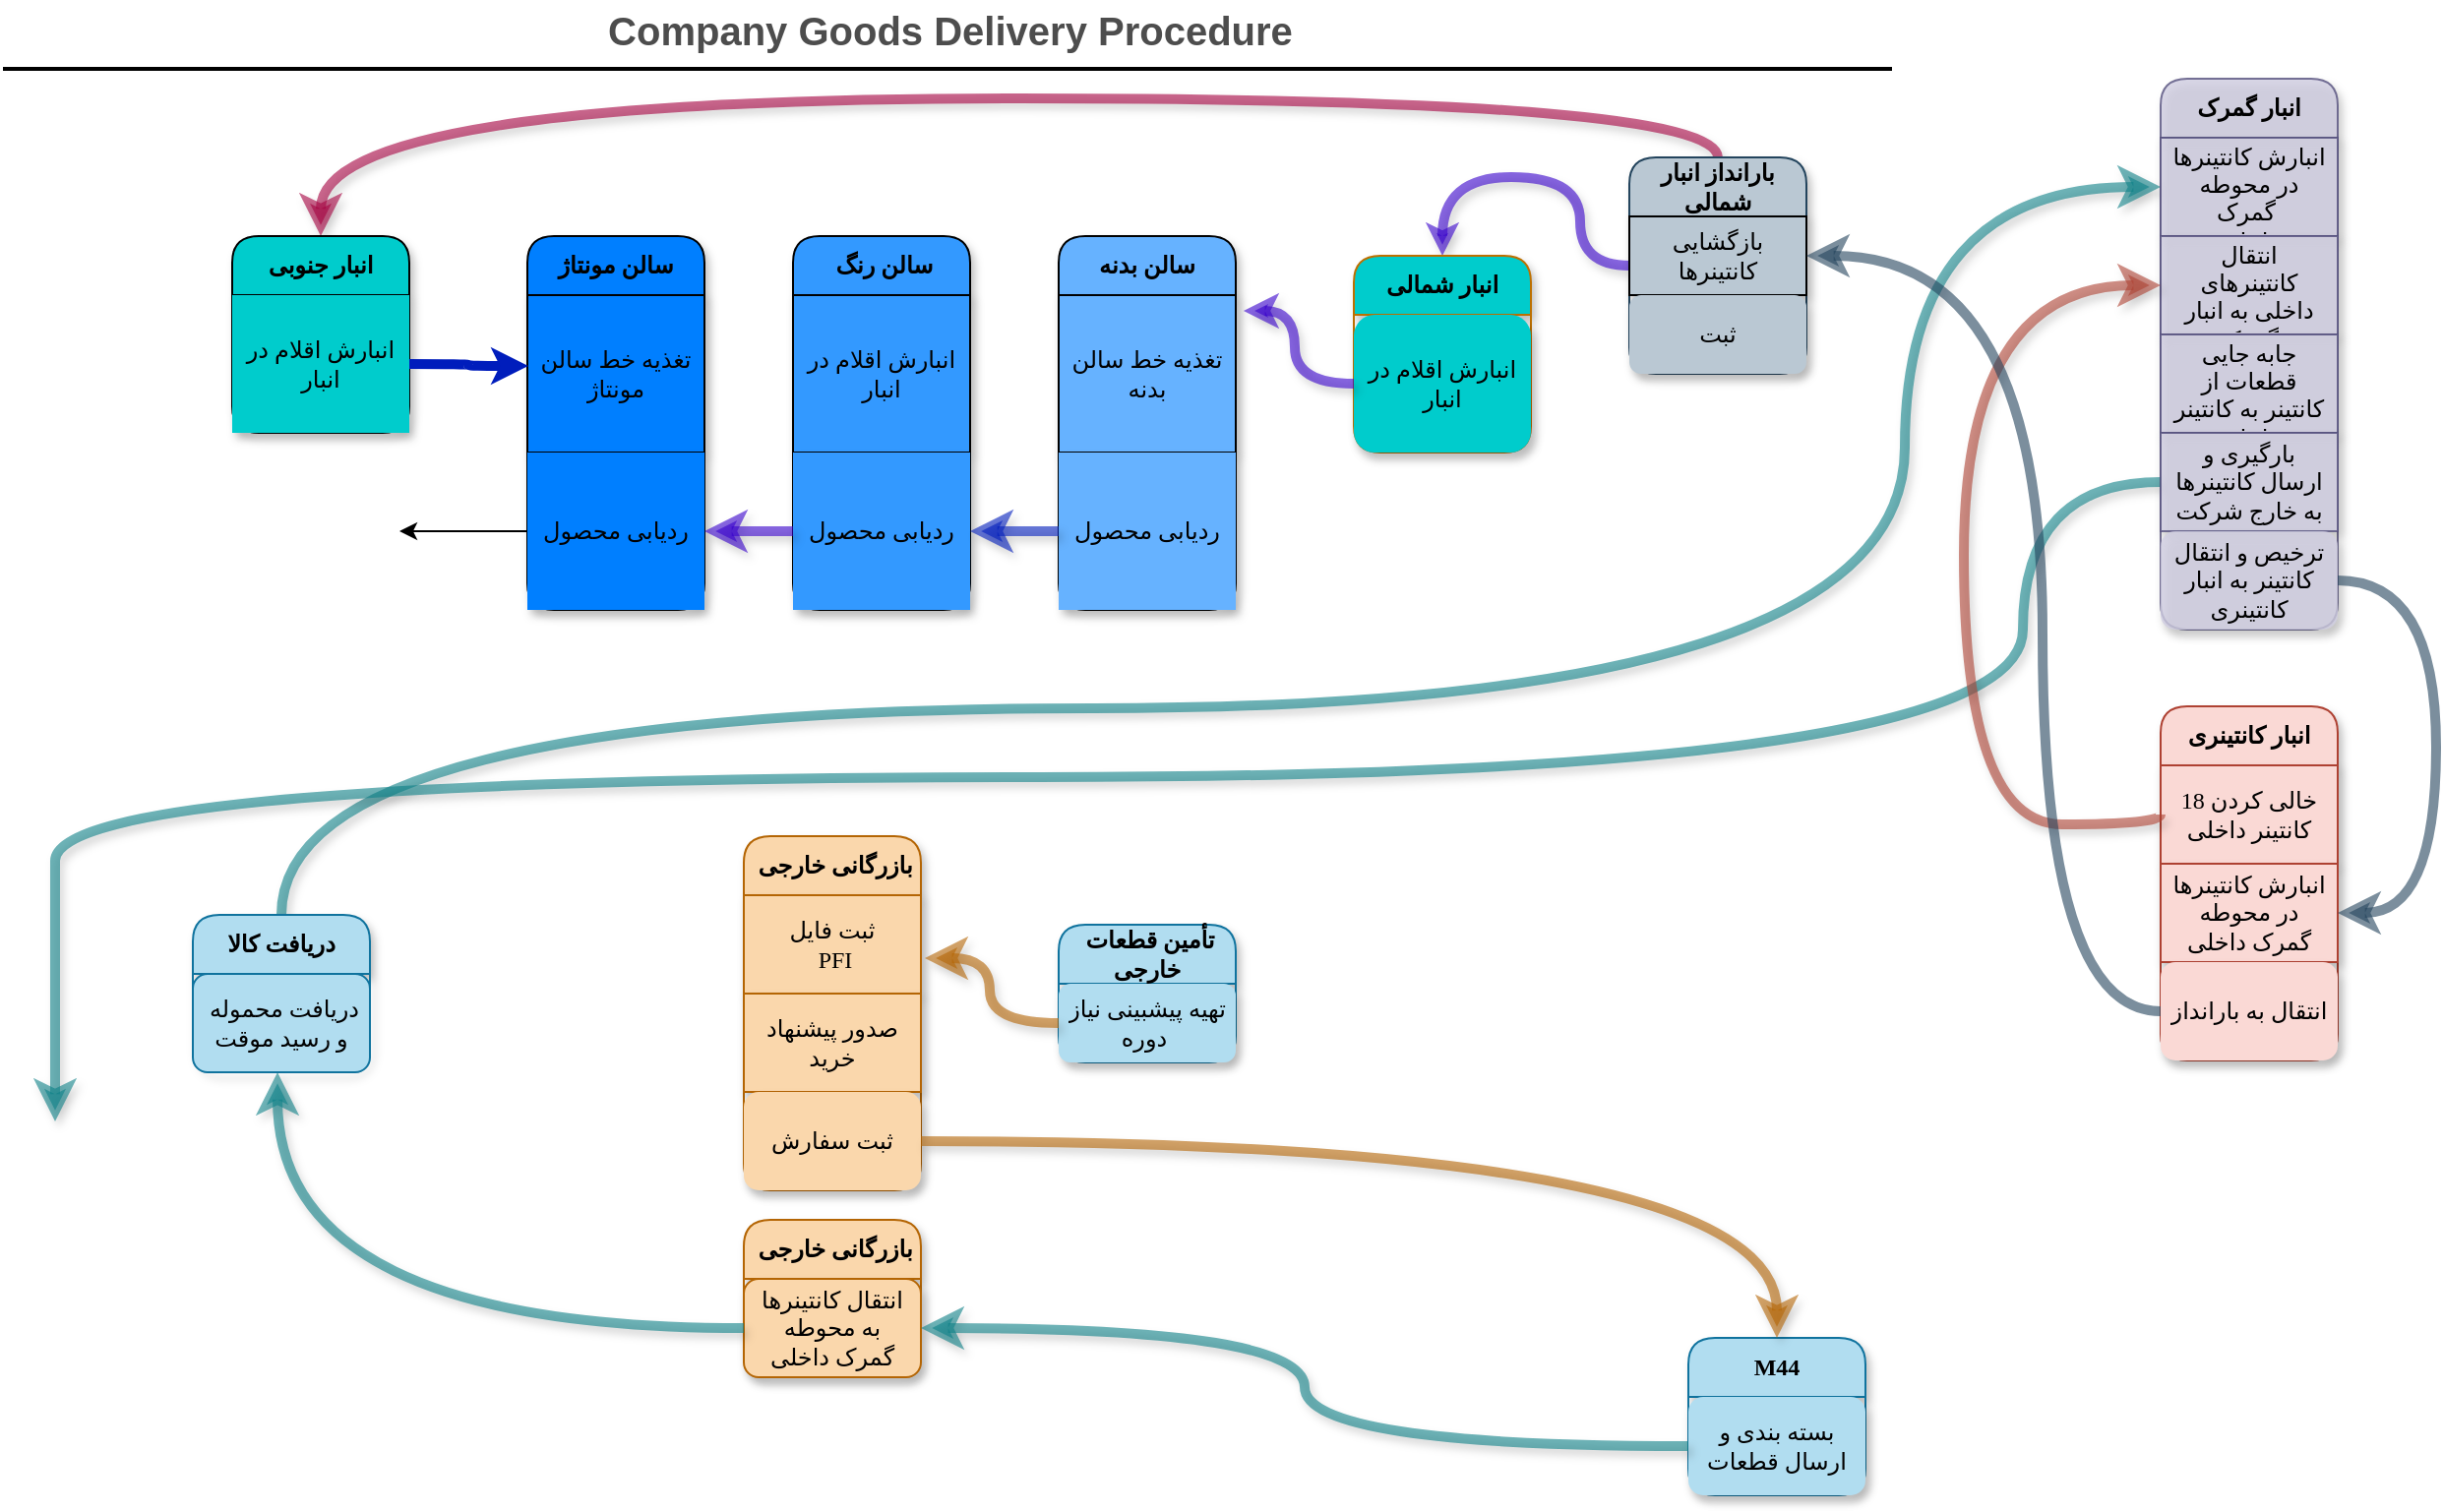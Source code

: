 <mxfile version="24.7.7">
  <diagram id="C2fSY1v2SiZeoUbDoYyL" name="Page-1">
    <mxGraphModel dx="1114" dy="572" grid="1" gridSize="10" guides="1" tooltips="1" connect="1" arrows="1" fold="1" page="1" pageScale="1" pageWidth="1169" pageHeight="827" math="0" shadow="0">
      <root>
        <mxCell id="0" />
        <mxCell id="1" parent="0" />
        <mxCell id="3ne1QswCM8ZiEu4GHsYG-31" value="Company Goods Delivery Procedure" style="text;html=1;strokeColor=none;fillColor=none;align=center;verticalAlign=middle;whiteSpace=wrap;rounded=0;fontStyle=1;fontSize=20;fontColor=#4D4D4D;" parent="1" vertex="1">
          <mxGeometry x="189.5" y="50" width="790" height="30" as="geometry" />
        </mxCell>
        <mxCell id="3ne1QswCM8ZiEu4GHsYG-32" value="" style="line;strokeWidth=2;html=1;fontSize=20;fontColor=#4D4D4D;" parent="1" vertex="1">
          <mxGeometry x="103.5" y="80" width="960" height="10" as="geometry" />
        </mxCell>
        <mxCell id="AEj7Rj_eL6BV5jfszyMK-55" style="edgeStyle=orthogonalEdgeStyle;rounded=0;orthogonalLoop=1;jettySize=auto;html=1;curved=1;strokeWidth=5;fillColor=#b0e3e6;strokeColor=#0e8088;opacity=60;shadow=1;entryX=0;entryY=0.5;entryDx=0;entryDy=0;exitX=0.5;exitY=0;exitDx=0;exitDy=0;" edge="1" parent="1" source="CTi8w1WEokJW1-Tsi8km-3" target="CTi8w1WEokJW1-Tsi8km-13">
          <mxGeometry relative="1" as="geometry">
            <mxPoint x="160" y="500" as="sourcePoint" />
            <mxPoint x="1180" y="160" as="targetPoint" />
            <Array as="points">
              <mxPoint x="245" y="410" />
              <mxPoint x="1070" y="410" />
              <mxPoint x="1070" y="145" />
            </Array>
          </mxGeometry>
        </mxCell>
        <mxCell id="CTi8w1WEokJW1-Tsi8km-3" value="&lt;span style=&quot;font-family: Vazirmatn; font-weight: 700;&quot;&gt;دریافت کالا&lt;/span&gt;" style="swimlane;fontStyle=0;childLayout=stackLayout;horizontal=1;startSize=30;horizontalStack=0;resizeParent=1;resizeParentMax=0;resizeLast=0;collapsible=1;marginBottom=0;whiteSpace=wrap;html=1;rounded=1;fillColor=#b1ddf0;strokeColor=#10739e;swimlaneFillColor=none;shadow=1;" parent="1" vertex="1">
          <mxGeometry x="200.0" y="515" width="90" height="80" as="geometry" />
        </mxCell>
        <mxCell id="CTi8w1WEokJW1-Tsi8km-4" value="&lt;span style=&quot;font-family: Vazirmatn;&quot;&gt;دریافت محموله&amp;nbsp; و رسید موقت&lt;/span&gt;" style="text;strokeColor=#10739e;fillColor=#b1ddf0;align=center;verticalAlign=middle;spacingLeft=4;spacingRight=4;overflow=hidden;points=[[0,0.5],[1,0.5]];portConstraint=eastwest;rotatable=0;whiteSpace=wrap;html=1;swimlaneFillColor=none;rounded=1;" parent="CTi8w1WEokJW1-Tsi8km-3" vertex="1">
          <mxGeometry y="30" width="90" height="50" as="geometry" />
        </mxCell>
        <mxCell id="CTi8w1WEokJW1-Tsi8km-12" value="&lt;font&gt;&lt;b&gt;انبار گمرک&lt;/b&gt;&lt;/font&gt;" style="swimlane;fontStyle=0;childLayout=stackLayout;horizontal=1;startSize=30;horizontalStack=0;resizeParent=1;resizeParentMax=0;resizeLast=0;collapsible=1;marginBottom=0;whiteSpace=wrap;html=1;rounded=1;fontFamily=Vazirmatn;fontSource=https%3A%2F%2Ffonts.googleapis.com%2Fcss%3Ffamily%3DVazirmatn;fillColor=#d0cee2;strokeColor=#56517e;shadow=1;glass=0;opacity=80;" parent="1" vertex="1">
          <mxGeometry x="1200" y="90" width="90" height="280" as="geometry">
            <mxRectangle x="860" y="450" width="90" height="30" as="alternateBounds" />
          </mxGeometry>
        </mxCell>
        <mxCell id="CTi8w1WEokJW1-Tsi8km-13" value="&lt;font&gt;انبارش کانتینرها در محوطه گمرک&amp;nbsp;&lt;/font&gt;&lt;div&gt;&lt;font&gt;داخلی&lt;/font&gt;&lt;/div&gt;&lt;div&gt;&lt;br&gt;&lt;/div&gt;" style="text;strokeColor=#56517e;fillColor=#d0cee2;align=center;verticalAlign=middle;spacingLeft=4;spacingRight=4;overflow=hidden;points=[[0,0.5],[1,0.5]];portConstraint=eastwest;rotatable=0;whiteSpace=wrap;html=1;fontFamily=Vazirmatn;fontSource=https%3A%2F%2Ffonts.googleapis.com%2Fcss%3Ffamily%3DVazirmatn;shadow=1;glass=0;rounded=0;opacity=80;" parent="CTi8w1WEokJW1-Tsi8km-12" vertex="1">
          <mxGeometry y="30" width="90" height="50" as="geometry" />
        </mxCell>
        <mxCell id="AEj7Rj_eL6BV5jfszyMK-1" value="انتقال کانتینرهای داخلی به انبار گمرک" style="text;strokeColor=#56517e;fillColor=#d0cee2;align=center;verticalAlign=middle;spacingLeft=4;spacingRight=4;overflow=hidden;points=[[0,0.5],[1,0.5]];portConstraint=eastwest;rotatable=0;whiteSpace=wrap;html=1;fontFamily=Vazirmatn;fontSource=https%3A%2F%2Ffonts.googleapis.com%2Fcss%3Ffamily%3DVazirmatn;shadow=1;glass=0;rounded=0;opacity=80;" vertex="1" parent="CTi8w1WEokJW1-Tsi8km-12">
          <mxGeometry y="80" width="90" height="50" as="geometry" />
        </mxCell>
        <mxCell id="AEj7Rj_eL6BV5jfszyMK-2" value="جابه جایی قطعات از کانتینر به کانتینر داخلی" style="text;strokeColor=#56517e;fillColor=#d0cee2;align=center;verticalAlign=middle;spacingLeft=4;spacingRight=4;overflow=hidden;points=[[0,0.5],[1,0.5]];portConstraint=eastwest;rotatable=0;whiteSpace=wrap;html=1;fontFamily=Vazirmatn;fontSource=https%3A%2F%2Ffonts.googleapis.com%2Fcss%3Ffamily%3DVazirmatn;shadow=1;glass=0;rounded=0;opacity=80;" vertex="1" parent="CTi8w1WEokJW1-Tsi8km-12">
          <mxGeometry y="130" width="90" height="50" as="geometry" />
        </mxCell>
        <mxCell id="AEj7Rj_eL6BV5jfszyMK-8" style="edgeStyle=orthogonalEdgeStyle;rounded=0;orthogonalLoop=1;jettySize=auto;html=1;exitX=0;exitY=0.5;exitDx=0;exitDy=0;curved=1;strokeWidth=5;shadow=1;fillColor=#b0e3e6;strokeColor=#0e8088;opacity=60;" edge="1" parent="CTi8w1WEokJW1-Tsi8km-12" source="AEj7Rj_eL6BV5jfszyMK-3">
          <mxGeometry relative="1" as="geometry">
            <mxPoint x="-1070" y="530" as="targetPoint" />
            <Array as="points">
              <mxPoint x="-70" y="205" />
              <mxPoint x="-70" y="355" />
              <mxPoint x="-1070" y="355" />
              <mxPoint x="-1070" y="440" />
            </Array>
          </mxGeometry>
        </mxCell>
        <mxCell id="AEj7Rj_eL6BV5jfszyMK-3" value="بارگیری و ارسال کانتینرها به خارج شرکت" style="text;strokeColor=#56517e;fillColor=#d0cee2;align=center;verticalAlign=middle;spacingLeft=4;spacingRight=4;overflow=hidden;points=[[0,0.5],[1,0.5]];portConstraint=eastwest;rotatable=0;whiteSpace=wrap;html=1;fontFamily=Vazirmatn;fontSource=https%3A%2F%2Ffonts.googleapis.com%2Fcss%3Ffamily%3DVazirmatn;shadow=1;glass=0;rounded=0;opacity=80;" vertex="1" parent="CTi8w1WEokJW1-Tsi8km-12">
          <mxGeometry y="180" width="90" height="50" as="geometry" />
        </mxCell>
        <mxCell id="AEj7Rj_eL6BV5jfszyMK-9" value="ترخیص و انتقال کانتینر به انبار کانتینری" style="text;strokeColor=none;fillColor=#d0cee2;align=center;verticalAlign=middle;spacingLeft=4;spacingRight=4;overflow=hidden;points=[[0,0.5],[1,0.5]];portConstraint=eastwest;rotatable=0;whiteSpace=wrap;html=1;fontFamily=Vazirmatn;fontSource=https%3A%2F%2Ffonts.googleapis.com%2Fcss%3Ffamily%3DVazirmatn;shadow=1;glass=0;rounded=1;opacity=80;" vertex="1" parent="CTi8w1WEokJW1-Tsi8km-12">
          <mxGeometry y="230" width="90" height="50" as="geometry" />
        </mxCell>
        <mxCell id="CTi8w1WEokJW1-Tsi8km-20" value="&lt;font&gt;&lt;b&gt;انبار کانتینری&lt;/b&gt;&lt;/font&gt;" style="swimlane;fontStyle=0;childLayout=stackLayout;horizontal=1;startSize=30;horizontalStack=0;resizeParent=1;resizeParentMax=0;resizeLast=0;collapsible=1;marginBottom=0;whiteSpace=wrap;html=1;rounded=1;fontFamily=Vazirmatn;fontSource=https%3A%2F%2Ffonts.googleapis.com%2Fcss%3Ffamily%3DVazirmatn;fillColor=#fad9d5;strokeColor=#ae4132;shadow=1;" parent="1" vertex="1">
          <mxGeometry x="1200" y="409" width="90" height="180" as="geometry">
            <mxRectangle x="860" y="450" width="90" height="30" as="alternateBounds" />
          </mxGeometry>
        </mxCell>
        <mxCell id="AEj7Rj_eL6BV5jfszyMK-4" value="خالی کردن 18 کانتینر داخلی" style="text;strokeColor=#ae4132;fillColor=#fad9d5;align=center;verticalAlign=middle;spacingLeft=4;spacingRight=4;overflow=hidden;points=[[0,0.5],[1,0.5]];portConstraint=eastwest;rotatable=0;whiteSpace=wrap;html=1;fontFamily=Vazirmatn;fontSource=https%3A%2F%2Ffonts.googleapis.com%2Fcss%3Ffamily%3DVazirmatn;rounded=0;shadow=1;" vertex="1" parent="CTi8w1WEokJW1-Tsi8km-20">
          <mxGeometry y="30" width="90" height="50" as="geometry" />
        </mxCell>
        <mxCell id="CTi8w1WEokJW1-Tsi8km-21" value="&lt;font&gt;انبارش کانتینرها در محوطه گمرک داخلی&lt;/font&gt;" style="text;strokeColor=#ae4132;fillColor=#fad9d5;align=center;verticalAlign=middle;spacingLeft=4;spacingRight=4;overflow=hidden;points=[[0,0.5],[1,0.5]];portConstraint=eastwest;rotatable=0;whiteSpace=wrap;html=1;fontFamily=Vazirmatn;fontSource=https%3A%2F%2Ffonts.googleapis.com%2Fcss%3Ffamily%3DVazirmatn;rounded=0;shadow=1;" parent="CTi8w1WEokJW1-Tsi8km-20" vertex="1">
          <mxGeometry y="80" width="90" height="50" as="geometry" />
        </mxCell>
        <mxCell id="AEj7Rj_eL6BV5jfszyMK-11" value="انتقال به بارانداز" style="text;strokeColor=none;fillColor=#fad9d5;align=center;verticalAlign=middle;spacingLeft=4;spacingRight=4;overflow=hidden;points=[[0,0.5],[1,0.5]];portConstraint=eastwest;rotatable=0;whiteSpace=wrap;html=1;fontFamily=Vazirmatn;fontSource=https%3A%2F%2Ffonts.googleapis.com%2Fcss%3Ffamily%3DVazirmatn;rounded=1;shadow=1;" vertex="1" parent="CTi8w1WEokJW1-Tsi8km-20">
          <mxGeometry y="130" width="90" height="50" as="geometry" />
        </mxCell>
        <mxCell id="AEj7Rj_eL6BV5jfszyMK-12" style="edgeStyle=orthogonalEdgeStyle;rounded=0;orthogonalLoop=1;jettySize=auto;html=1;exitX=0.5;exitY=0;exitDx=0;exitDy=0;entryX=0.5;entryY=0;entryDx=0;entryDy=0;curved=1;fillColor=#d80073;strokeColor=#A50040;opacity=60;strokeWidth=5;shadow=1;" edge="1" parent="1" source="CTi8w1WEokJW1-Tsi8km-24" target="CTi8w1WEokJW1-Tsi8km-31">
          <mxGeometry relative="1" as="geometry">
            <Array as="points">
              <mxPoint x="975" y="100" />
              <mxPoint x="265" y="100" />
            </Array>
          </mxGeometry>
        </mxCell>
        <mxCell id="AEj7Rj_eL6BV5jfszyMK-62" style="edgeStyle=orthogonalEdgeStyle;rounded=0;orthogonalLoop=1;jettySize=auto;html=1;entryX=0.5;entryY=0;entryDx=0;entryDy=0;curved=1;fillColor=#6a00ff;strokeColor=#3700CC;strokeWidth=5;endSize=1;opacity=60;shadow=1;" edge="1" parent="1" source="CTi8w1WEokJW1-Tsi8km-24" target="CTi8w1WEokJW1-Tsi8km-29">
          <mxGeometry relative="1" as="geometry">
            <Array as="points">
              <mxPoint x="905" y="185" />
              <mxPoint x="905" y="140" />
              <mxPoint x="835" y="140" />
            </Array>
          </mxGeometry>
        </mxCell>
        <mxCell id="CTi8w1WEokJW1-Tsi8km-24" value="&lt;font face=&quot;Vazirmatn&quot;&gt;&lt;b&gt;بارانداز انبار شمالی&lt;/b&gt;&lt;/font&gt;" style="swimlane;fontStyle=0;childLayout=stackLayout;horizontal=1;startSize=30;horizontalStack=0;resizeParent=1;resizeParentMax=0;resizeLast=0;collapsible=1;marginBottom=0;whiteSpace=wrap;html=1;rounded=1;fillColor=#bac8d3;strokeColor=#23445d;shadow=1;" parent="1" vertex="1">
          <mxGeometry x="930" y="130" width="90" height="110" as="geometry">
            <mxRectangle x="860" y="450" width="90" height="30" as="alternateBounds" />
          </mxGeometry>
        </mxCell>
        <mxCell id="CTi8w1WEokJW1-Tsi8km-25" value="&lt;font face=&quot;Vazirmatn&quot;&gt;بازگشایی کانتینرها&lt;/font&gt;" style="text;strokeColor=default;fillColor=#bac8d3;align=center;verticalAlign=middle;spacingLeft=4;spacingRight=4;overflow=hidden;points=[[0,0.5],[1,0.5]];portConstraint=eastwest;rotatable=0;whiteSpace=wrap;html=1;shadow=1;rounded=0;" parent="CTi8w1WEokJW1-Tsi8km-24" vertex="1">
          <mxGeometry y="30" width="90" height="40" as="geometry" />
        </mxCell>
        <mxCell id="AEj7Rj_eL6BV5jfszyMK-13" value="ثبت" style="text;strokeColor=none;fillColor=#bac8d3;align=center;verticalAlign=middle;spacingLeft=4;spacingRight=4;overflow=hidden;points=[[0,0.5],[1,0.5]];portConstraint=eastwest;rotatable=0;whiteSpace=wrap;html=1;rounded=1;fontFamily=Vazirmatn;fontSource=https%3A%2F%2Ffonts.googleapis.com%2Fcss%3Ffamily%3DVazirmatn;shadow=1;" vertex="1" parent="CTi8w1WEokJW1-Tsi8km-24">
          <mxGeometry y="70" width="90" height="40" as="geometry" />
        </mxCell>
        <mxCell id="CTi8w1WEokJW1-Tsi8km-29" value="&lt;font face=&quot;Vazirmatn&quot;&gt;&lt;b&gt;انبار شمالی&lt;/b&gt;&lt;/font&gt;" style="swimlane;fontStyle=0;childLayout=stackLayout;horizontal=1;startSize=30;horizontalStack=0;resizeParent=1;resizeParentMax=0;resizeLast=0;collapsible=1;marginBottom=0;whiteSpace=wrap;html=1;rounded=1;fillColor=#00CCCC;strokeColor=#BD7000;fontColor=#000000;shadow=1;" parent="1" vertex="1">
          <mxGeometry x="790" y="180" width="90" height="100" as="geometry">
            <mxRectangle x="860" y="450" width="90" height="30" as="alternateBounds" />
          </mxGeometry>
        </mxCell>
        <mxCell id="CTi8w1WEokJW1-Tsi8km-30" value="&lt;font face=&quot;Vazirmatn&quot;&gt;انبارش اقلام در انبار&lt;/font&gt;" style="text;fillColor=#00CCCC;align=center;verticalAlign=middle;spacingLeft=4;spacingRight=4;overflow=hidden;points=[[0,0.5],[1,0.5]];portConstraint=eastwest;rotatable=0;whiteSpace=wrap;html=1;strokeColor=none;fontColor=#000000;rounded=1;shadow=1;" parent="CTi8w1WEokJW1-Tsi8km-29" vertex="1">
          <mxGeometry y="30" width="90" height="70" as="geometry" />
        </mxCell>
        <mxCell id="CTi8w1WEokJW1-Tsi8km-31" value="&lt;font face=&quot;Vazirmatn&quot;&gt;&lt;b&gt;انبار جنوبی&lt;/b&gt;&lt;/font&gt;" style="swimlane;fontStyle=0;childLayout=stackLayout;horizontal=1;startSize=30;horizontalStack=0;resizeParent=1;resizeParentMax=0;resizeLast=0;collapsible=1;marginBottom=0;whiteSpace=wrap;html=1;rounded=1;fillColor=#00CCCC;shadow=1;" parent="1" vertex="1">
          <mxGeometry x="220" y="170" width="90" height="100" as="geometry">
            <mxRectangle x="860" y="450" width="90" height="30" as="alternateBounds" />
          </mxGeometry>
        </mxCell>
        <mxCell id="CTi8w1WEokJW1-Tsi8km-32" value="&lt;font face=&quot;Vazirmatn&quot;&gt;انبارش اقلام در انبار&lt;/font&gt;" style="text;strokeColor=none;fillColor=#00CCCC;align=center;verticalAlign=middle;spacingLeft=4;spacingRight=4;overflow=hidden;points=[[0,0.5],[1,0.5]];portConstraint=eastwest;rotatable=0;whiteSpace=wrap;html=1;shadow=1;" parent="CTi8w1WEokJW1-Tsi8km-31" vertex="1">
          <mxGeometry y="30" width="90" height="70" as="geometry" />
        </mxCell>
        <mxCell id="CTi8w1WEokJW1-Tsi8km-48" value="&lt;font face=&quot;Vazirmatn&quot;&gt;&lt;b&gt;سالن مونتاژ&lt;/b&gt;&lt;/font&gt;" style="swimlane;fontStyle=0;childLayout=stackLayout;horizontal=1;startSize=30;horizontalStack=0;resizeParent=1;resizeParentMax=0;resizeLast=0;collapsible=1;marginBottom=0;whiteSpace=wrap;html=1;rounded=1;fillColor=#007FFF;shadow=1;" parent="1" vertex="1">
          <mxGeometry x="370" y="170" width="90" height="190" as="geometry">
            <mxRectangle x="860" y="450" width="90" height="30" as="alternateBounds" />
          </mxGeometry>
        </mxCell>
        <mxCell id="CTi8w1WEokJW1-Tsi8km-49" value="&lt;span style=&quot;font-family: Vazirmatn;&quot;&gt;تغذیه خط سالن مونتاژ&lt;/span&gt;" style="text;strokeColor=default;fillColor=#007FFF;align=center;verticalAlign=middle;spacingLeft=4;spacingRight=4;overflow=hidden;points=[[0,0.5],[1,0.5]];portConstraint=eastwest;rotatable=0;whiteSpace=wrap;html=1;shadow=1;" parent="CTi8w1WEokJW1-Tsi8km-48" vertex="1">
          <mxGeometry y="30" width="90" height="80" as="geometry" />
        </mxCell>
        <mxCell id="AEj7Rj_eL6BV5jfszyMK-54" style="edgeStyle=orthogonalEdgeStyle;rounded=0;orthogonalLoop=1;jettySize=auto;html=1;exitX=0;exitY=0.5;exitDx=0;exitDy=0;" edge="1" parent="CTi8w1WEokJW1-Tsi8km-48" source="AEj7Rj_eL6BV5jfszyMK-16">
          <mxGeometry relative="1" as="geometry">
            <mxPoint x="-65" y="150" as="targetPoint" />
          </mxGeometry>
        </mxCell>
        <mxCell id="AEj7Rj_eL6BV5jfszyMK-16" value="&lt;span style=&quot;font-family: Vazirmatn;&quot;&gt;ردیابی محصول&lt;/span&gt;" style="text;strokeColor=none;fillColor=#007FFF;align=center;verticalAlign=middle;spacingLeft=4;spacingRight=4;overflow=hidden;points=[[0,0.5],[1,0.5]];portConstraint=eastwest;rotatable=0;whiteSpace=wrap;html=1;shadow=1;" vertex="1" parent="CTi8w1WEokJW1-Tsi8km-48">
          <mxGeometry y="110" width="90" height="80" as="geometry" />
        </mxCell>
        <mxCell id="CTi8w1WEokJW1-Tsi8km-50" value="&lt;font face=&quot;Vazirmatn&quot;&gt;&lt;b&gt;&amp;nbsp;سالن رنگ&lt;/b&gt;&lt;/font&gt;" style="swimlane;fontStyle=0;childLayout=stackLayout;horizontal=1;startSize=30;horizontalStack=0;resizeParent=1;resizeParentMax=0;resizeLast=0;collapsible=1;marginBottom=0;whiteSpace=wrap;html=1;rounded=1;shadow=1;fillColor=#3399FF;" parent="1" vertex="1">
          <mxGeometry x="505" y="170" width="90" height="190" as="geometry">
            <mxRectangle x="860" y="450" width="90" height="30" as="alternateBounds" />
          </mxGeometry>
        </mxCell>
        <mxCell id="CTi8w1WEokJW1-Tsi8km-51" value="&lt;font face=&quot;Vazirmatn&quot;&gt;انبارش اقلام در انبار&lt;/font&gt;" style="text;strokeColor=default;fillColor=#3399FF;align=center;verticalAlign=middle;spacingLeft=4;spacingRight=4;overflow=hidden;points=[[0,0.5],[1,0.5]];portConstraint=eastwest;rotatable=0;whiteSpace=wrap;html=1;shadow=1;" parent="CTi8w1WEokJW1-Tsi8km-50" vertex="1">
          <mxGeometry y="30" width="90" height="80" as="geometry" />
        </mxCell>
        <mxCell id="AEj7Rj_eL6BV5jfszyMK-15" value="&lt;span style=&quot;font-family: Vazirmatn;&quot;&gt;ردیابی محصول&lt;/span&gt;" style="text;strokeColor=none;fillColor=#3399FF;align=center;verticalAlign=middle;spacingLeft=4;spacingRight=4;overflow=hidden;points=[[0,0.5],[1,0.5]];portConstraint=eastwest;rotatable=0;whiteSpace=wrap;html=1;shadow=1;" vertex="1" parent="CTi8w1WEokJW1-Tsi8km-50">
          <mxGeometry y="110" width="90" height="80" as="geometry" />
        </mxCell>
        <mxCell id="CTi8w1WEokJW1-Tsi8km-52" value="&lt;font face=&quot;Vazirmatn&quot;&gt;&lt;b&gt;سالن بدنه&lt;/b&gt;&lt;/font&gt;" style="swimlane;fontStyle=0;childLayout=stackLayout;horizontal=1;startSize=30;horizontalStack=0;resizeParent=1;resizeParentMax=0;resizeLast=0;collapsible=1;marginBottom=0;whiteSpace=wrap;html=1;rounded=1;fillColor=#66B2FF;shadow=1;" parent="1" vertex="1">
          <mxGeometry x="640" y="170" width="90" height="190" as="geometry">
            <mxRectangle x="860" y="450" width="90" height="30" as="alternateBounds" />
          </mxGeometry>
        </mxCell>
        <mxCell id="CTi8w1WEokJW1-Tsi8km-53" value="&lt;font face=&quot;Vazirmatn&quot;&gt;تغذیه خط سالن بدنه&lt;/font&gt;" style="text;strokeColor=default;fillColor=#66B2FF;align=center;verticalAlign=middle;spacingLeft=4;spacingRight=4;overflow=hidden;points=[[0,0.5],[1,0.5]];portConstraint=eastwest;rotatable=0;whiteSpace=wrap;html=1;rounded=0;shadow=1;" parent="CTi8w1WEokJW1-Tsi8km-52" vertex="1">
          <mxGeometry y="30" width="90" height="80" as="geometry" />
        </mxCell>
        <mxCell id="AEj7Rj_eL6BV5jfszyMK-14" value="ردیابی محصول" style="text;strokeColor=none;fillColor=#66B2FF;align=center;verticalAlign=middle;spacingLeft=4;spacingRight=4;overflow=hidden;points=[[0,0.5],[1,0.5]];portConstraint=eastwest;rotatable=0;whiteSpace=wrap;html=1;fontFamily=Vazirmatn;fontSource=https%3A%2F%2Ffonts.googleapis.com%2Fcss%3Ffamily%3DVazirmatn;rounded=0;shadow=1;" vertex="1" parent="CTi8w1WEokJW1-Tsi8km-52">
          <mxGeometry y="110" width="90" height="80" as="geometry" />
        </mxCell>
        <mxCell id="CTi8w1WEokJW1-Tsi8km-54" style="edgeStyle=orthogonalEdgeStyle;rounded=0;orthogonalLoop=1;jettySize=auto;html=1;exitX=0;exitY=0.5;exitDx=0;exitDy=0;entryX=1.044;entryY=0.1;entryDx=0;entryDy=0;entryPerimeter=0;curved=1;fillColor=#6a00ff;strokeColor=#3700CC;strokeWidth=5;opacity=60;endSize=2;shadow=1;" parent="1" source="CTi8w1WEokJW1-Tsi8km-30" target="CTi8w1WEokJW1-Tsi8km-53" edge="1">
          <mxGeometry relative="1" as="geometry" />
        </mxCell>
        <mxCell id="CTi8w1WEokJW1-Tsi8km-57" style="edgeStyle=orthogonalEdgeStyle;rounded=0;orthogonalLoop=1;jettySize=auto;html=1;exitX=1;exitY=0.5;exitDx=0;exitDy=0;entryX=0.005;entryY=0.45;entryDx=0;entryDy=0;entryPerimeter=0;curved=1;strokeWidth=5;fillColor=#0050ef;strokeColor=#001DBC;endSize=3;" parent="1" source="CTi8w1WEokJW1-Tsi8km-32" target="CTi8w1WEokJW1-Tsi8km-49" edge="1">
          <mxGeometry relative="1" as="geometry">
            <mxPoint x="330" y="215" as="sourcePoint" />
          </mxGeometry>
        </mxCell>
        <mxCell id="AEj7Rj_eL6BV5jfszyMK-10" style="edgeStyle=orthogonalEdgeStyle;rounded=0;orthogonalLoop=1;jettySize=auto;html=1;entryX=1;entryY=0.5;entryDx=0;entryDy=0;curved=1;exitX=1;exitY=0.5;exitDx=0;exitDy=0;fontFamily=Vazirmatn;fontSource=https%3A%2F%2Ffonts.googleapis.com%2Fcss%3Ffamily%3DVazirmatn;strokeWidth=5;fillColor=#bac8d3;strokeColor=#23445d;opacity=60;" edge="1" parent="1" source="AEj7Rj_eL6BV5jfszyMK-9" target="CTi8w1WEokJW1-Tsi8km-21">
          <mxGeometry relative="1" as="geometry">
            <Array as="points">
              <mxPoint x="1340" y="345" />
              <mxPoint x="1340" y="514" />
            </Array>
          </mxGeometry>
        </mxCell>
        <mxCell id="AEj7Rj_eL6BV5jfszyMK-18" value="&lt;font face=&quot;Vazirmatn&quot;&gt;&lt;b&gt;&amp;nbsp;بازرگانی خارجی&lt;/b&gt;&lt;/font&gt;" style="swimlane;fontStyle=0;childLayout=stackLayout;horizontal=1;startSize=30;horizontalStack=0;resizeParent=1;resizeParentMax=0;resizeLast=0;collapsible=1;marginBottom=0;whiteSpace=wrap;html=1;rounded=1;shadow=1;fillColor=#fad7ac;strokeColor=#b46504;" vertex="1" parent="1">
          <mxGeometry x="480.0" y="475" width="90" height="180" as="geometry" />
        </mxCell>
        <mxCell id="AEj7Rj_eL6BV5jfszyMK-19" value="&lt;font face=&quot;Vazirmatn&quot;&gt;ثبت فایل&lt;/font&gt;&lt;div&gt;&lt;font face=&quot;Vazirmatn&quot;&gt;&amp;nbsp;PFI&lt;/font&gt;&lt;br&gt;&lt;/div&gt;" style="text;strokeColor=#b46504;fillColor=#fad7ac;align=center;verticalAlign=middle;spacingLeft=4;spacingRight=4;overflow=hidden;points=[[0,0.5],[1,0.5]];portConstraint=eastwest;rotatable=0;whiteSpace=wrap;html=1;shadow=1;" vertex="1" parent="AEj7Rj_eL6BV5jfszyMK-18">
          <mxGeometry y="30" width="90" height="50" as="geometry" />
        </mxCell>
        <mxCell id="AEj7Rj_eL6BV5jfszyMK-28" value="صدور پیشنهاد خرید" style="text;strokeColor=#b46504;fillColor=#fad7ac;align=center;verticalAlign=middle;spacingLeft=4;spacingRight=4;overflow=hidden;points=[[0,0.5],[1,0.5]];portConstraint=eastwest;rotatable=0;whiteSpace=wrap;html=1;fontFamily=Vazirmatn;fontSource=https%3A%2F%2Ffonts.googleapis.com%2Fcss%3Ffamily%3DVazirmatn;shadow=1;" vertex="1" parent="AEj7Rj_eL6BV5jfszyMK-18">
          <mxGeometry y="80" width="90" height="50" as="geometry" />
        </mxCell>
        <mxCell id="AEj7Rj_eL6BV5jfszyMK-29" value="ثبت سفارش" style="text;strokeColor=none;fillColor=#fad7ac;align=center;verticalAlign=middle;spacingLeft=4;spacingRight=4;overflow=hidden;points=[[0,0.5],[1,0.5]];portConstraint=eastwest;rotatable=0;whiteSpace=wrap;html=1;fontFamily=Vazirmatn;fontSource=https%3A%2F%2Ffonts.googleapis.com%2Fcss%3Ffamily%3DVazirmatn;shadow=1;rounded=1;" vertex="1" parent="AEj7Rj_eL6BV5jfszyMK-18">
          <mxGeometry y="130" width="90" height="50" as="geometry" />
        </mxCell>
        <mxCell id="AEj7Rj_eL6BV5jfszyMK-20" value="&amp;nbsp;تأمین قطعات خارجی" style="swimlane;fontStyle=1;childLayout=stackLayout;horizontal=1;startSize=30;horizontalStack=0;resizeParent=1;resizeParentMax=0;resizeLast=0;collapsible=1;marginBottom=0;whiteSpace=wrap;html=1;rounded=1;fontFamily=Vazirmatn;fontSource=https%3A%2F%2Ffonts.googleapis.com%2Fcss%3Ffamily%3DVazirmatn;fillColor=#b1ddf0;strokeColor=#10739e;shadow=1;" vertex="1" parent="1">
          <mxGeometry x="640" y="520" width="90" height="70" as="geometry" />
        </mxCell>
        <mxCell id="AEj7Rj_eL6BV5jfszyMK-21" value="&lt;font face=&quot;Vazirmatn&quot;&gt;تهیه پیشبینی نیاز دوره&amp;nbsp;&lt;/font&gt;" style="text;strokeColor=none;fillColor=#b1ddf0;align=center;verticalAlign=middle;spacingLeft=4;spacingRight=4;overflow=hidden;points=[[0,0.5],[1,0.5]];portConstraint=eastwest;rotatable=0;whiteSpace=wrap;html=1;rounded=1;shadow=1;" vertex="1" parent="AEj7Rj_eL6BV5jfszyMK-20">
          <mxGeometry y="30" width="90" height="40" as="geometry" />
        </mxCell>
        <mxCell id="AEj7Rj_eL6BV5jfszyMK-27" style="edgeStyle=orthogonalEdgeStyle;rounded=0;orthogonalLoop=1;jettySize=auto;html=1;exitX=0;exitY=0.5;exitDx=0;exitDy=0;entryX=1.022;entryY=0.64;entryDx=0;entryDy=0;entryPerimeter=0;curved=1;opacity=60;strokeWidth=5;fillColor=#fad7ac;strokeColor=#b46504;shadow=1;" edge="1" parent="1" source="AEj7Rj_eL6BV5jfszyMK-21" target="AEj7Rj_eL6BV5jfszyMK-19">
          <mxGeometry relative="1" as="geometry" />
        </mxCell>
        <mxCell id="AEj7Rj_eL6BV5jfszyMK-30" value="&lt;font face=&quot;Vazirmatn&quot;&gt;&lt;b&gt;&amp;nbsp;بازرگانی خارجی&lt;/b&gt;&lt;/font&gt;" style="swimlane;fontStyle=0;childLayout=stackLayout;horizontal=1;startSize=30;horizontalStack=0;resizeParent=1;resizeParentMax=0;resizeLast=0;collapsible=1;marginBottom=0;whiteSpace=wrap;html=1;rounded=1;shadow=1;fillColor=#fad7ac;strokeColor=#b46504;" vertex="1" parent="1">
          <mxGeometry x="480.0" y="670" width="90" height="80" as="geometry" />
        </mxCell>
        <mxCell id="AEj7Rj_eL6BV5jfszyMK-34" value="انتقال کانتینرها به محوطه گمرک داخلی" style="text;strokeColor=#b46504;fillColor=#fad7ac;align=center;verticalAlign=middle;spacingLeft=4;spacingRight=4;overflow=hidden;points=[[0,0.5],[1,0.5]];portConstraint=eastwest;rotatable=0;whiteSpace=wrap;html=1;fontFamily=Vazirmatn;fontSource=https%3A%2F%2Ffonts.googleapis.com%2Fcss%3Ffamily%3DVazirmatn;shadow=1;rounded=1;" vertex="1" parent="AEj7Rj_eL6BV5jfszyMK-30">
          <mxGeometry y="30" width="90" height="50" as="geometry" />
        </mxCell>
        <mxCell id="AEj7Rj_eL6BV5jfszyMK-37" value="&lt;font face=&quot;Vazirmatn&quot;&gt;&lt;b&gt;M44&lt;/b&gt;&lt;/font&gt;" style="swimlane;fontStyle=0;childLayout=stackLayout;horizontal=1;startSize=30;horizontalStack=0;resizeParent=1;resizeParentMax=0;resizeLast=0;collapsible=1;marginBottom=0;whiteSpace=wrap;html=1;rounded=1;fillColor=#b1ddf0;strokeColor=#10739e;shadow=1;" vertex="1" parent="1">
          <mxGeometry x="960" y="730" width="90" height="80" as="geometry" />
        </mxCell>
        <mxCell id="AEj7Rj_eL6BV5jfszyMK-38" value="بسته بندی و ارسال قطعات" style="text;strokeColor=none;fillColor=#b1ddf0;align=center;verticalAlign=middle;spacingLeft=4;spacingRight=4;overflow=hidden;points=[[0,0.5],[1,0.5]];portConstraint=eastwest;rotatable=0;whiteSpace=wrap;html=1;fontFamily=Vazirmatn;fontSource=https%3A%2F%2Ffonts.googleapis.com%2Fcss%3Ffamily%3DVazirmatn;shadow=1;rounded=1;" vertex="1" parent="AEj7Rj_eL6BV5jfszyMK-37">
          <mxGeometry y="30" width="90" height="50" as="geometry" />
        </mxCell>
        <mxCell id="AEj7Rj_eL6BV5jfszyMK-41" style="edgeStyle=orthogonalEdgeStyle;rounded=0;orthogonalLoop=1;jettySize=auto;html=1;exitX=1;exitY=0.5;exitDx=0;exitDy=0;curved=1;fillColor=#fad7ac;strokeColor=#b46504;strokeWidth=5;opacity=60;shadow=1;" edge="1" parent="1" source="AEj7Rj_eL6BV5jfszyMK-29" target="AEj7Rj_eL6BV5jfszyMK-37">
          <mxGeometry relative="1" as="geometry" />
        </mxCell>
        <mxCell id="AEj7Rj_eL6BV5jfszyMK-43" style="edgeStyle=orthogonalEdgeStyle;rounded=0;orthogonalLoop=1;jettySize=auto;html=1;exitX=0;exitY=0.5;exitDx=0;exitDy=0;entryX=1;entryY=0.5;entryDx=0;entryDy=0;curved=1;strokeWidth=5;fillColor=#b0e3e6;strokeColor=#0e8088;opacity=60;shadow=1;" edge="1" parent="1" source="AEj7Rj_eL6BV5jfszyMK-38" target="AEj7Rj_eL6BV5jfszyMK-34">
          <mxGeometry relative="1" as="geometry" />
        </mxCell>
        <mxCell id="AEj7Rj_eL6BV5jfszyMK-49" style="edgeStyle=orthogonalEdgeStyle;rounded=0;orthogonalLoop=1;jettySize=auto;html=1;exitX=0;exitY=0.5;exitDx=0;exitDy=0;entryX=0.478;entryY=1;entryDx=0;entryDy=0;entryPerimeter=0;curved=1;fillColor=#b0e3e6;strokeColor=#0e8088;strokeWidth=5;opacity=60;shadow=1;" edge="1" parent="1" source="AEj7Rj_eL6BV5jfszyMK-34" target="CTi8w1WEokJW1-Tsi8km-4">
          <mxGeometry relative="1" as="geometry" />
        </mxCell>
        <mxCell id="AEj7Rj_eL6BV5jfszyMK-52" style="edgeStyle=orthogonalEdgeStyle;rounded=0;orthogonalLoop=1;jettySize=auto;html=1;exitX=0;exitY=0.5;exitDx=0;exitDy=0;entryX=1;entryY=0.5;entryDx=0;entryDy=0;opacity=60;fillColor=#0050ef;strokeColor=#001DBC;strokeWidth=5;shadow=1;" edge="1" parent="1" source="AEj7Rj_eL6BV5jfszyMK-14" target="AEj7Rj_eL6BV5jfszyMK-15">
          <mxGeometry relative="1" as="geometry" />
        </mxCell>
        <mxCell id="AEj7Rj_eL6BV5jfszyMK-53" style="edgeStyle=orthogonalEdgeStyle;rounded=0;orthogonalLoop=1;jettySize=auto;html=1;exitX=0;exitY=0.5;exitDx=0;exitDy=0;entryX=1;entryY=0.5;entryDx=0;entryDy=0;fillColor=#6a00ff;strokeColor=#3700CC;strokeWidth=5;opacity=60;shadow=1;" edge="1" parent="1" source="AEj7Rj_eL6BV5jfszyMK-15" target="AEj7Rj_eL6BV5jfszyMK-16">
          <mxGeometry relative="1" as="geometry" />
        </mxCell>
        <mxCell id="AEj7Rj_eL6BV5jfszyMK-59" style="edgeStyle=orthogonalEdgeStyle;rounded=0;orthogonalLoop=1;jettySize=auto;html=1;exitX=0;exitY=0.5;exitDx=0;exitDy=0;entryX=0;entryY=0.5;entryDx=0;entryDy=0;curved=1;endSize=6;opacity=60;strokeWidth=5;fillColor=#fad9d5;strokeColor=#ae4132;shadow=1;" edge="1" parent="1" source="AEj7Rj_eL6BV5jfszyMK-4" target="AEj7Rj_eL6BV5jfszyMK-1">
          <mxGeometry relative="1" as="geometry">
            <Array as="points">
              <mxPoint x="1200" y="469" />
              <mxPoint x="1100" y="469" />
              <mxPoint x="1100" y="195" />
            </Array>
          </mxGeometry>
        </mxCell>
        <mxCell id="AEj7Rj_eL6BV5jfszyMK-60" style="edgeStyle=orthogonalEdgeStyle;rounded=0;orthogonalLoop=1;jettySize=auto;html=1;exitX=0;exitY=0.5;exitDx=0;exitDy=0;entryX=1;entryY=0.5;entryDx=0;entryDy=0;curved=1;strokeWidth=5;fillColor=#bac8d3;strokeColor=#23445d;opacity=60;" edge="1" parent="1" source="AEj7Rj_eL6BV5jfszyMK-11" target="CTi8w1WEokJW1-Tsi8km-25">
          <mxGeometry relative="1" as="geometry">
            <Array as="points">
              <mxPoint x="1140" y="564" />
              <mxPoint x="1140" y="180" />
            </Array>
          </mxGeometry>
        </mxCell>
      </root>
    </mxGraphModel>
  </diagram>
</mxfile>
